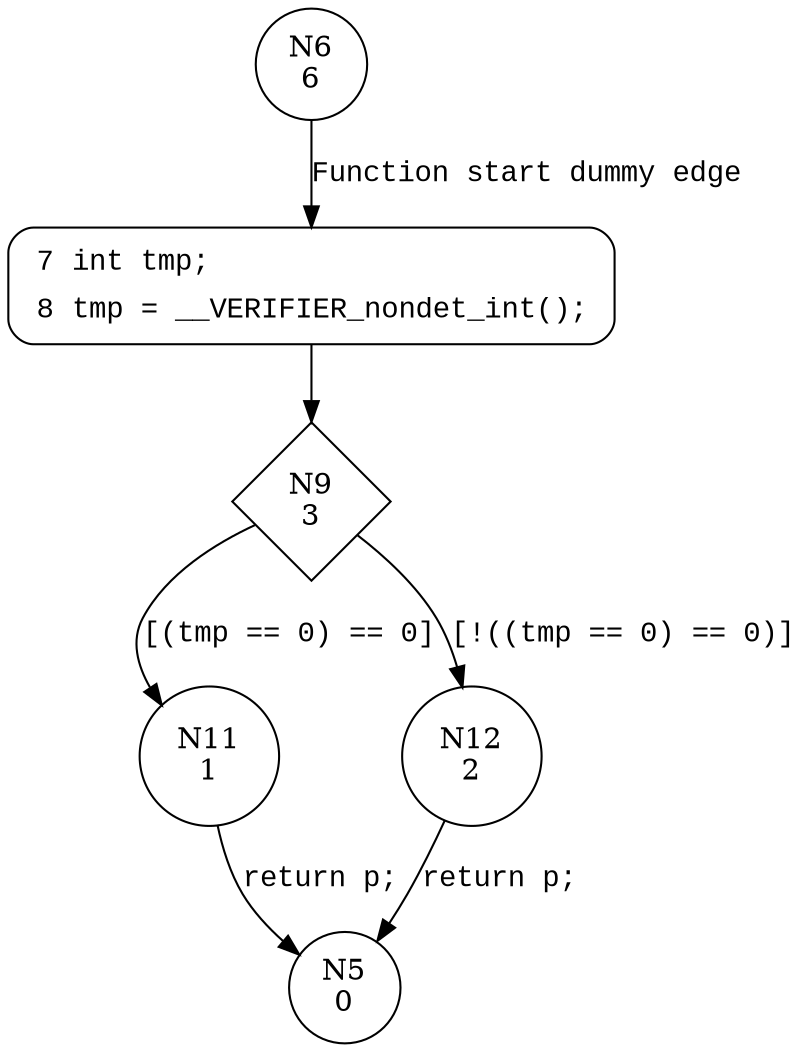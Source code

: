 digraph return_self {
6 [shape="circle" label="N6\n6"]
7 [shape="circle" label="N7\n5"]
9 [shape="diamond" label="N9\n3"]
11 [shape="circle" label="N11\n1"]
12 [shape="circle" label="N12\n2"]
5 [shape="circle" label="N5\n0"]
7 [style="filled,bold" penwidth="1" fillcolor="white" fontname="Courier New" shape="Mrecord" label=<<table border="0" cellborder="0" cellpadding="3" bgcolor="white"><tr><td align="right">7</td><td align="left">int tmp;</td></tr><tr><td align="right">8</td><td align="left">tmp = __VERIFIER_nondet_int();</td></tr></table>>]
7 -> 9[label=""]
6 -> 7 [label="Function start dummy edge" fontname="Courier New"]
9 -> 11 [label="[(tmp == 0) == 0]" fontname="Courier New"]
9 -> 12 [label="[!((tmp == 0) == 0)]" fontname="Courier New"]
11 -> 5 [label="return p;" fontname="Courier New"]
12 -> 5 [label="return p;" fontname="Courier New"]
}